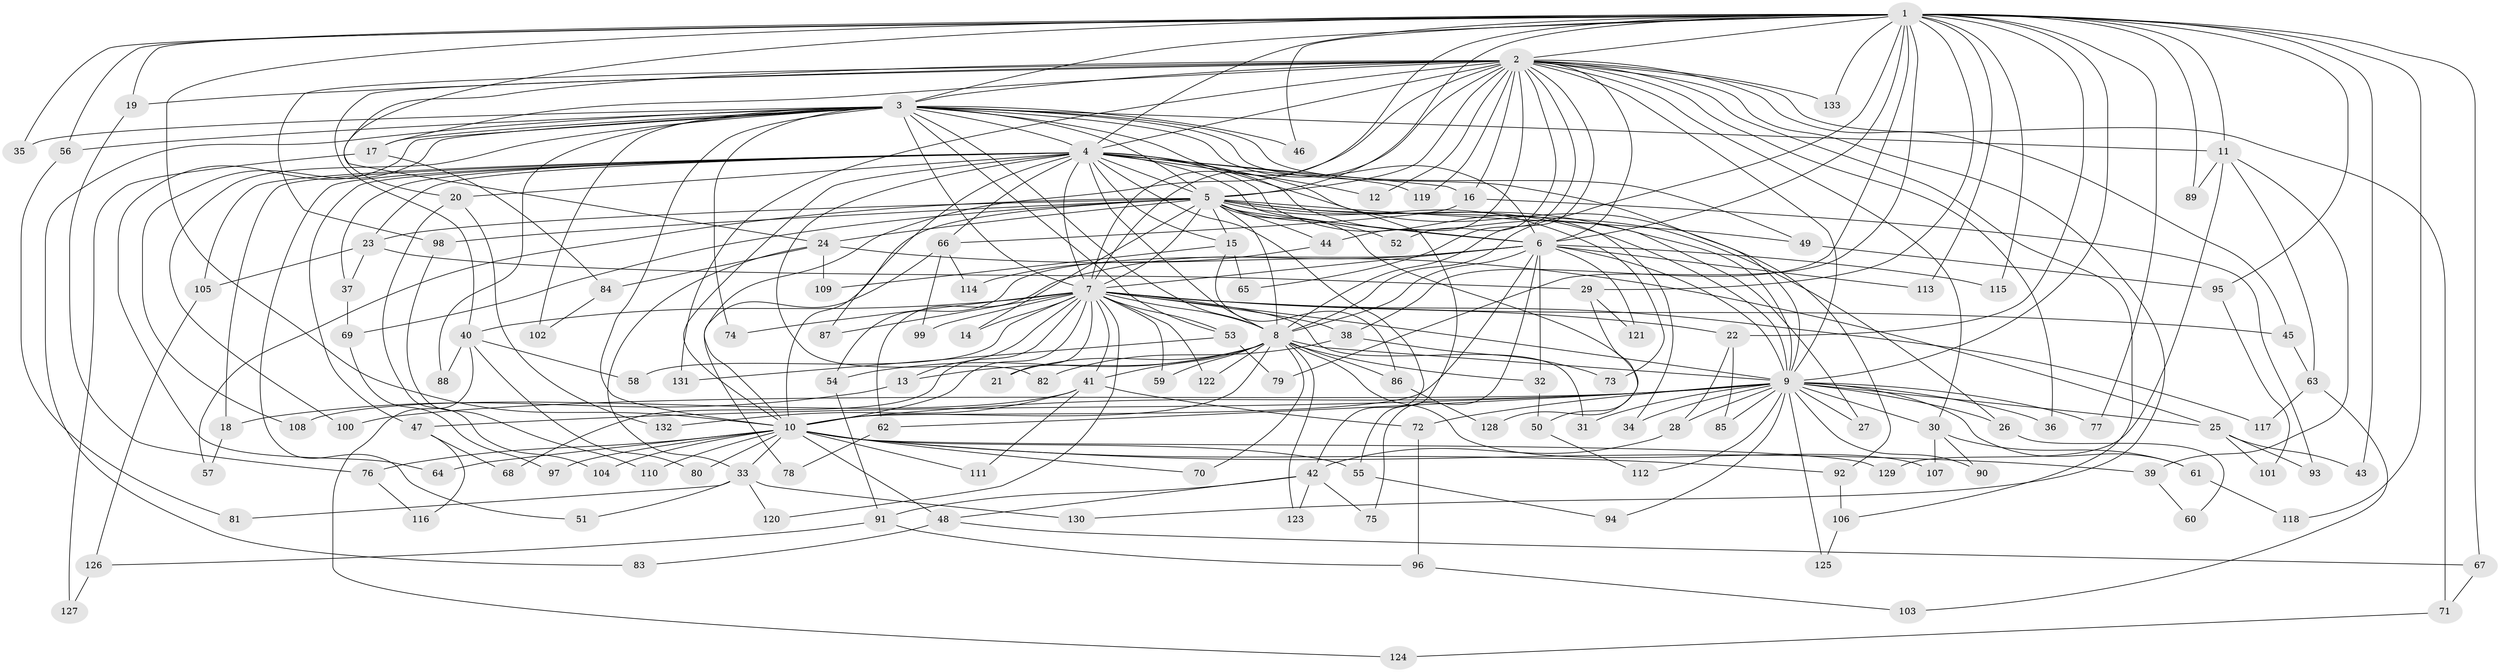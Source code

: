 // coarse degree distribution, {16: 0.014925373134328358, 22: 0.029850746268656716, 18: 0.014925373134328358, 13: 0.029850746268656716, 17: 0.014925373134328358, 25: 0.014925373134328358, 20: 0.014925373134328358, 15: 0.014925373134328358, 2: 0.3880597014925373, 3: 0.16417910447761194, 8: 0.014925373134328358, 4: 0.14925373134328357, 11: 0.014925373134328358, 6: 0.07462686567164178, 5: 0.04477611940298507}
// Generated by graph-tools (version 1.1) at 2025/49/03/04/25 22:49:52]
// undirected, 133 vertices, 291 edges
graph export_dot {
  node [color=gray90,style=filled];
  1;
  2;
  3;
  4;
  5;
  6;
  7;
  8;
  9;
  10;
  11;
  12;
  13;
  14;
  15;
  16;
  17;
  18;
  19;
  20;
  21;
  22;
  23;
  24;
  25;
  26;
  27;
  28;
  29;
  30;
  31;
  32;
  33;
  34;
  35;
  36;
  37;
  38;
  39;
  40;
  41;
  42;
  43;
  44;
  45;
  46;
  47;
  48;
  49;
  50;
  51;
  52;
  53;
  54;
  55;
  56;
  57;
  58;
  59;
  60;
  61;
  62;
  63;
  64;
  65;
  66;
  67;
  68;
  69;
  70;
  71;
  72;
  73;
  74;
  75;
  76;
  77;
  78;
  79;
  80;
  81;
  82;
  83;
  84;
  85;
  86;
  87;
  88;
  89;
  90;
  91;
  92;
  93;
  94;
  95;
  96;
  97;
  98;
  99;
  100;
  101;
  102;
  103;
  104;
  105;
  106;
  107;
  108;
  109;
  110;
  111;
  112;
  113;
  114;
  115;
  116;
  117;
  118;
  119;
  120;
  121;
  122;
  123;
  124;
  125;
  126;
  127;
  128;
  129;
  130;
  131;
  132;
  133;
  1 -- 2;
  1 -- 3;
  1 -- 4;
  1 -- 5;
  1 -- 6;
  1 -- 7;
  1 -- 8;
  1 -- 9;
  1 -- 10;
  1 -- 11;
  1 -- 19;
  1 -- 22;
  1 -- 24;
  1 -- 29;
  1 -- 35;
  1 -- 38;
  1 -- 43;
  1 -- 46;
  1 -- 56;
  1 -- 67;
  1 -- 77;
  1 -- 79;
  1 -- 89;
  1 -- 95;
  1 -- 113;
  1 -- 115;
  1 -- 118;
  1 -- 133;
  2 -- 3;
  2 -- 4;
  2 -- 5;
  2 -- 6;
  2 -- 7;
  2 -- 8;
  2 -- 9;
  2 -- 10;
  2 -- 12;
  2 -- 16;
  2 -- 17;
  2 -- 19;
  2 -- 20;
  2 -- 30;
  2 -- 36;
  2 -- 40;
  2 -- 44;
  2 -- 45;
  2 -- 52;
  2 -- 65;
  2 -- 71;
  2 -- 98;
  2 -- 106;
  2 -- 119;
  2 -- 130;
  2 -- 131;
  2 -- 133;
  3 -- 4;
  3 -- 5;
  3 -- 6;
  3 -- 7;
  3 -- 8;
  3 -- 9;
  3 -- 10;
  3 -- 11;
  3 -- 17;
  3 -- 35;
  3 -- 46;
  3 -- 49;
  3 -- 53;
  3 -- 55;
  3 -- 56;
  3 -- 64;
  3 -- 74;
  3 -- 83;
  3 -- 88;
  3 -- 100;
  3 -- 102;
  3 -- 108;
  4 -- 5;
  4 -- 6;
  4 -- 7;
  4 -- 8;
  4 -- 9;
  4 -- 10;
  4 -- 12;
  4 -- 15;
  4 -- 16;
  4 -- 18;
  4 -- 20;
  4 -- 23;
  4 -- 34;
  4 -- 37;
  4 -- 42;
  4 -- 47;
  4 -- 51;
  4 -- 66;
  4 -- 82;
  4 -- 87;
  4 -- 92;
  4 -- 105;
  4 -- 119;
  5 -- 6;
  5 -- 7;
  5 -- 8;
  5 -- 9;
  5 -- 10;
  5 -- 14;
  5 -- 15;
  5 -- 23;
  5 -- 24;
  5 -- 26;
  5 -- 27;
  5 -- 44;
  5 -- 49;
  5 -- 50;
  5 -- 52;
  5 -- 57;
  5 -- 69;
  5 -- 73;
  5 -- 98;
  6 -- 7;
  6 -- 8;
  6 -- 9;
  6 -- 10;
  6 -- 32;
  6 -- 54;
  6 -- 62;
  6 -- 75;
  6 -- 113;
  6 -- 115;
  6 -- 121;
  7 -- 8;
  7 -- 9;
  7 -- 10;
  7 -- 13;
  7 -- 14;
  7 -- 21;
  7 -- 22;
  7 -- 31;
  7 -- 38;
  7 -- 40;
  7 -- 41;
  7 -- 45;
  7 -- 53;
  7 -- 58;
  7 -- 59;
  7 -- 68;
  7 -- 74;
  7 -- 87;
  7 -- 99;
  7 -- 117;
  7 -- 120;
  7 -- 122;
  8 -- 9;
  8 -- 10;
  8 -- 13;
  8 -- 21;
  8 -- 32;
  8 -- 41;
  8 -- 54;
  8 -- 59;
  8 -- 70;
  8 -- 86;
  8 -- 107;
  8 -- 122;
  8 -- 123;
  9 -- 10;
  9 -- 25;
  9 -- 26;
  9 -- 27;
  9 -- 28;
  9 -- 30;
  9 -- 31;
  9 -- 34;
  9 -- 36;
  9 -- 47;
  9 -- 61;
  9 -- 62;
  9 -- 72;
  9 -- 77;
  9 -- 85;
  9 -- 90;
  9 -- 94;
  9 -- 100;
  9 -- 112;
  9 -- 125;
  10 -- 33;
  10 -- 39;
  10 -- 48;
  10 -- 55;
  10 -- 64;
  10 -- 70;
  10 -- 76;
  10 -- 80;
  10 -- 92;
  10 -- 97;
  10 -- 104;
  10 -- 110;
  10 -- 111;
  10 -- 129;
  11 -- 39;
  11 -- 63;
  11 -- 89;
  11 -- 129;
  13 -- 18;
  15 -- 65;
  15 -- 86;
  15 -- 109;
  16 -- 66;
  16 -- 93;
  17 -- 84;
  17 -- 127;
  18 -- 57;
  19 -- 76;
  20 -- 104;
  20 -- 132;
  22 -- 28;
  22 -- 85;
  23 -- 29;
  23 -- 37;
  23 -- 105;
  24 -- 25;
  24 -- 33;
  24 -- 84;
  24 -- 109;
  25 -- 43;
  25 -- 93;
  25 -- 101;
  26 -- 60;
  28 -- 42;
  29 -- 121;
  29 -- 128;
  30 -- 61;
  30 -- 90;
  30 -- 107;
  32 -- 50;
  33 -- 51;
  33 -- 81;
  33 -- 120;
  33 -- 130;
  37 -- 69;
  38 -- 73;
  38 -- 82;
  39 -- 60;
  40 -- 58;
  40 -- 80;
  40 -- 88;
  40 -- 124;
  41 -- 72;
  41 -- 108;
  41 -- 111;
  41 -- 132;
  42 -- 48;
  42 -- 75;
  42 -- 91;
  42 -- 123;
  44 -- 114;
  45 -- 63;
  47 -- 68;
  47 -- 116;
  48 -- 67;
  48 -- 83;
  49 -- 95;
  50 -- 112;
  53 -- 79;
  53 -- 131;
  54 -- 91;
  55 -- 94;
  56 -- 81;
  61 -- 118;
  62 -- 78;
  63 -- 103;
  63 -- 117;
  66 -- 78;
  66 -- 99;
  66 -- 114;
  67 -- 71;
  69 -- 97;
  71 -- 124;
  72 -- 96;
  76 -- 116;
  84 -- 102;
  86 -- 128;
  91 -- 96;
  91 -- 126;
  92 -- 106;
  95 -- 101;
  96 -- 103;
  98 -- 110;
  105 -- 126;
  106 -- 125;
  126 -- 127;
}
